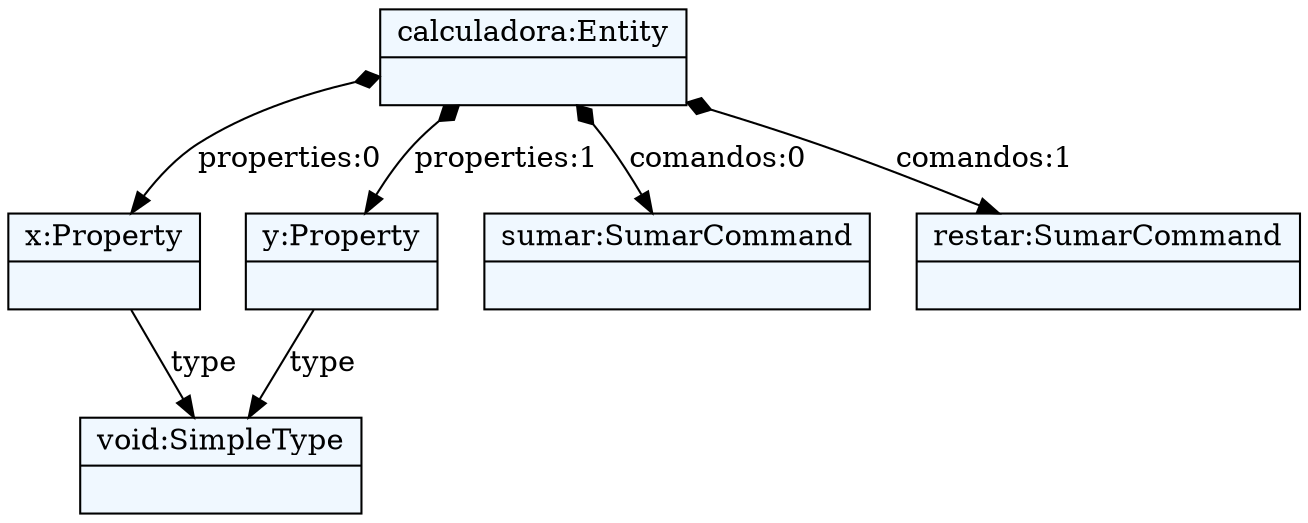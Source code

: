 
    digraph textX {
    fontname = "Bitstream Vera Sans"
    fontsize = 8
    node[
        shape=record,
        style=filled,
        fillcolor=aliceblue
    ]
    nodesep = 0.3
    edge[dir=black,arrowtail=empty]


4416743648 -> 4416743744 [label="properties:0" arrowtail=diamond dir=both]
4416743744 -> 4408776880 [label="type" ]
4408776880[label="{void:SimpleType|}"]
4416743744[label="{x:Property|}"]
4416743648 -> 4416743600 [label="properties:1" arrowtail=diamond dir=both]
4416743600 -> 4408776880 [label="type" ]
4416743600[label="{y:Property|}"]
4416743648 -> 4416742160 [label="comandos:0" arrowtail=diamond dir=both]
4416742160[label="{sumar:SumarCommand|}"]
4416743648 -> 4416741440 [label="comandos:1" arrowtail=diamond dir=both]
4416741440[label="{restar:SumarCommand|}"]
4416743648[label="{calculadora:Entity|}"]

}
